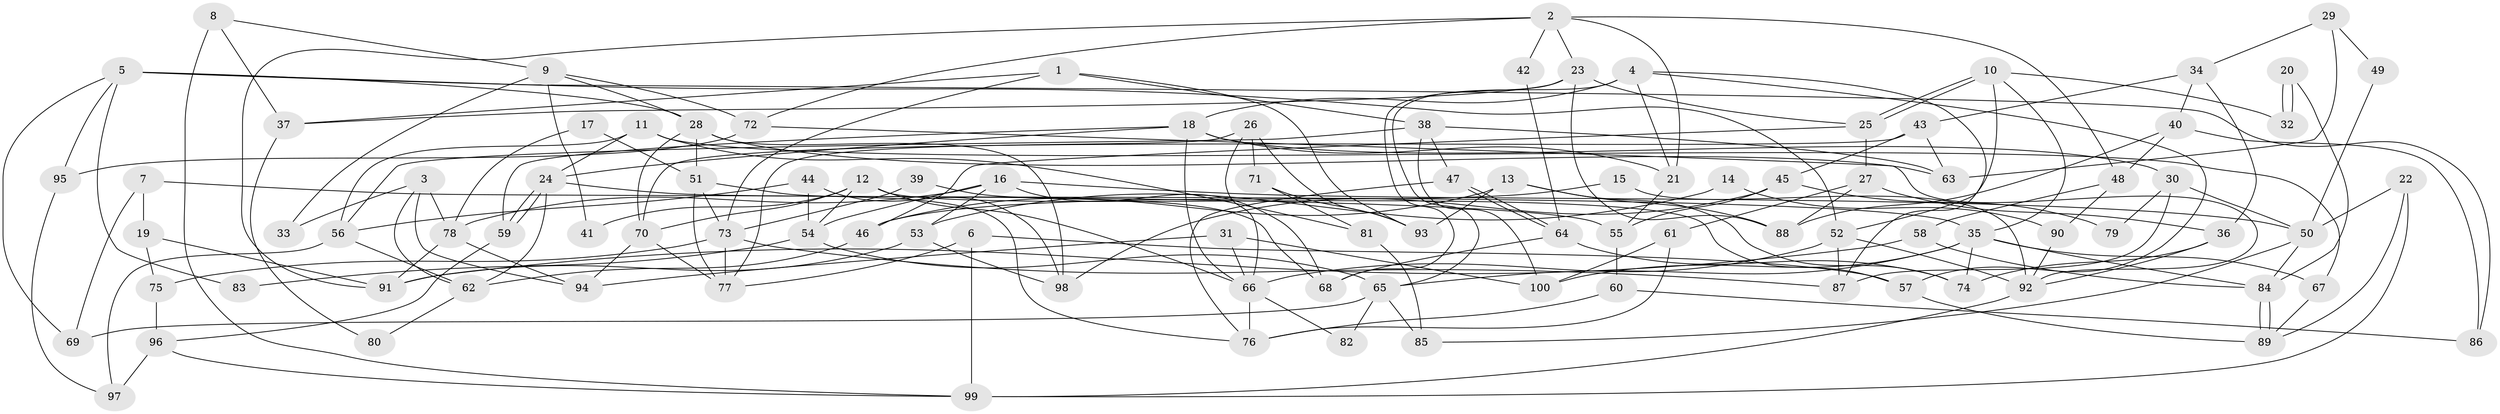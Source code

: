 // Generated by graph-tools (version 1.1) at 2025/11/02/21/25 10:11:14]
// undirected, 100 vertices, 200 edges
graph export_dot {
graph [start="1"]
  node [color=gray90,style=filled];
  1;
  2;
  3;
  4;
  5;
  6;
  7;
  8;
  9;
  10;
  11;
  12;
  13;
  14;
  15;
  16;
  17;
  18;
  19;
  20;
  21;
  22;
  23;
  24;
  25;
  26;
  27;
  28;
  29;
  30;
  31;
  32;
  33;
  34;
  35;
  36;
  37;
  38;
  39;
  40;
  41;
  42;
  43;
  44;
  45;
  46;
  47;
  48;
  49;
  50;
  51;
  52;
  53;
  54;
  55;
  56;
  57;
  58;
  59;
  60;
  61;
  62;
  63;
  64;
  65;
  66;
  67;
  68;
  69;
  70;
  71;
  72;
  73;
  74;
  75;
  76;
  77;
  78;
  79;
  80;
  81;
  82;
  83;
  84;
  85;
  86;
  87;
  88;
  89;
  90;
  91;
  92;
  93;
  94;
  95;
  96;
  97;
  98;
  99;
  100;
  1 -- 73;
  1 -- 38;
  1 -- 37;
  1 -- 93;
  2 -- 23;
  2 -- 21;
  2 -- 42;
  2 -- 48;
  2 -- 72;
  2 -- 91;
  3 -- 94;
  3 -- 62;
  3 -- 33;
  3 -- 78;
  4 -- 65;
  4 -- 18;
  4 -- 21;
  4 -- 57;
  4 -- 87;
  5 -- 69;
  5 -- 52;
  5 -- 28;
  5 -- 83;
  5 -- 86;
  5 -- 95;
  6 -- 57;
  6 -- 77;
  6 -- 99;
  7 -- 55;
  7 -- 19;
  7 -- 69;
  8 -- 99;
  8 -- 37;
  8 -- 9;
  9 -- 72;
  9 -- 28;
  9 -- 33;
  9 -- 41;
  10 -- 52;
  10 -- 25;
  10 -- 25;
  10 -- 32;
  10 -- 35;
  11 -- 24;
  11 -- 56;
  11 -- 67;
  11 -- 81;
  12 -- 57;
  12 -- 54;
  12 -- 41;
  12 -- 66;
  12 -- 70;
  13 -- 74;
  13 -- 93;
  13 -- 46;
  13 -- 88;
  14 -- 90;
  14 -- 53;
  15 -- 92;
  15 -- 46;
  16 -- 50;
  16 -- 78;
  16 -- 53;
  16 -- 54;
  16 -- 68;
  17 -- 78;
  17 -- 51;
  18 -- 59;
  18 -- 24;
  18 -- 21;
  18 -- 30;
  18 -- 66;
  19 -- 75;
  19 -- 91;
  20 -- 32;
  20 -- 32;
  20 -- 84;
  21 -- 55;
  22 -- 99;
  22 -- 50;
  22 -- 89;
  23 -- 88;
  23 -- 68;
  23 -- 25;
  23 -- 37;
  24 -- 59;
  24 -- 59;
  24 -- 35;
  24 -- 62;
  25 -- 27;
  25 -- 46;
  26 -- 77;
  26 -- 66;
  26 -- 71;
  26 -- 93;
  27 -- 61;
  27 -- 36;
  27 -- 88;
  28 -- 51;
  28 -- 63;
  28 -- 70;
  28 -- 98;
  29 -- 34;
  29 -- 63;
  29 -- 49;
  30 -- 87;
  30 -- 50;
  30 -- 79;
  31 -- 66;
  31 -- 100;
  31 -- 94;
  34 -- 40;
  34 -- 43;
  34 -- 36;
  35 -- 67;
  35 -- 65;
  35 -- 74;
  35 -- 84;
  35 -- 100;
  36 -- 74;
  36 -- 92;
  37 -- 80;
  38 -- 47;
  38 -- 56;
  38 -- 63;
  38 -- 100;
  39 -- 68;
  39 -- 73;
  40 -- 48;
  40 -- 88;
  40 -- 86;
  42 -- 64;
  43 -- 63;
  43 -- 70;
  43 -- 45;
  44 -- 54;
  44 -- 98;
  44 -- 56;
  45 -- 98;
  45 -- 55;
  45 -- 79;
  46 -- 62;
  47 -- 76;
  47 -- 64;
  47 -- 64;
  48 -- 58;
  48 -- 90;
  49 -- 50;
  50 -- 84;
  50 -- 85;
  51 -- 76;
  51 -- 73;
  51 -- 77;
  52 -- 66;
  52 -- 87;
  52 -- 92;
  53 -- 91;
  53 -- 98;
  54 -- 65;
  54 -- 83;
  55 -- 60;
  56 -- 62;
  56 -- 97;
  57 -- 89;
  58 -- 84;
  58 -- 91;
  59 -- 96;
  60 -- 86;
  60 -- 76;
  61 -- 100;
  61 -- 76;
  62 -- 80;
  64 -- 74;
  64 -- 68;
  65 -- 85;
  65 -- 69;
  65 -- 82;
  66 -- 76;
  66 -- 82;
  67 -- 89;
  70 -- 77;
  70 -- 94;
  71 -- 93;
  71 -- 81;
  72 -- 92;
  72 -- 95;
  73 -- 77;
  73 -- 75;
  73 -- 87;
  75 -- 96;
  78 -- 94;
  78 -- 91;
  81 -- 85;
  84 -- 89;
  84 -- 89;
  90 -- 92;
  92 -- 99;
  95 -- 97;
  96 -- 97;
  96 -- 99;
}
